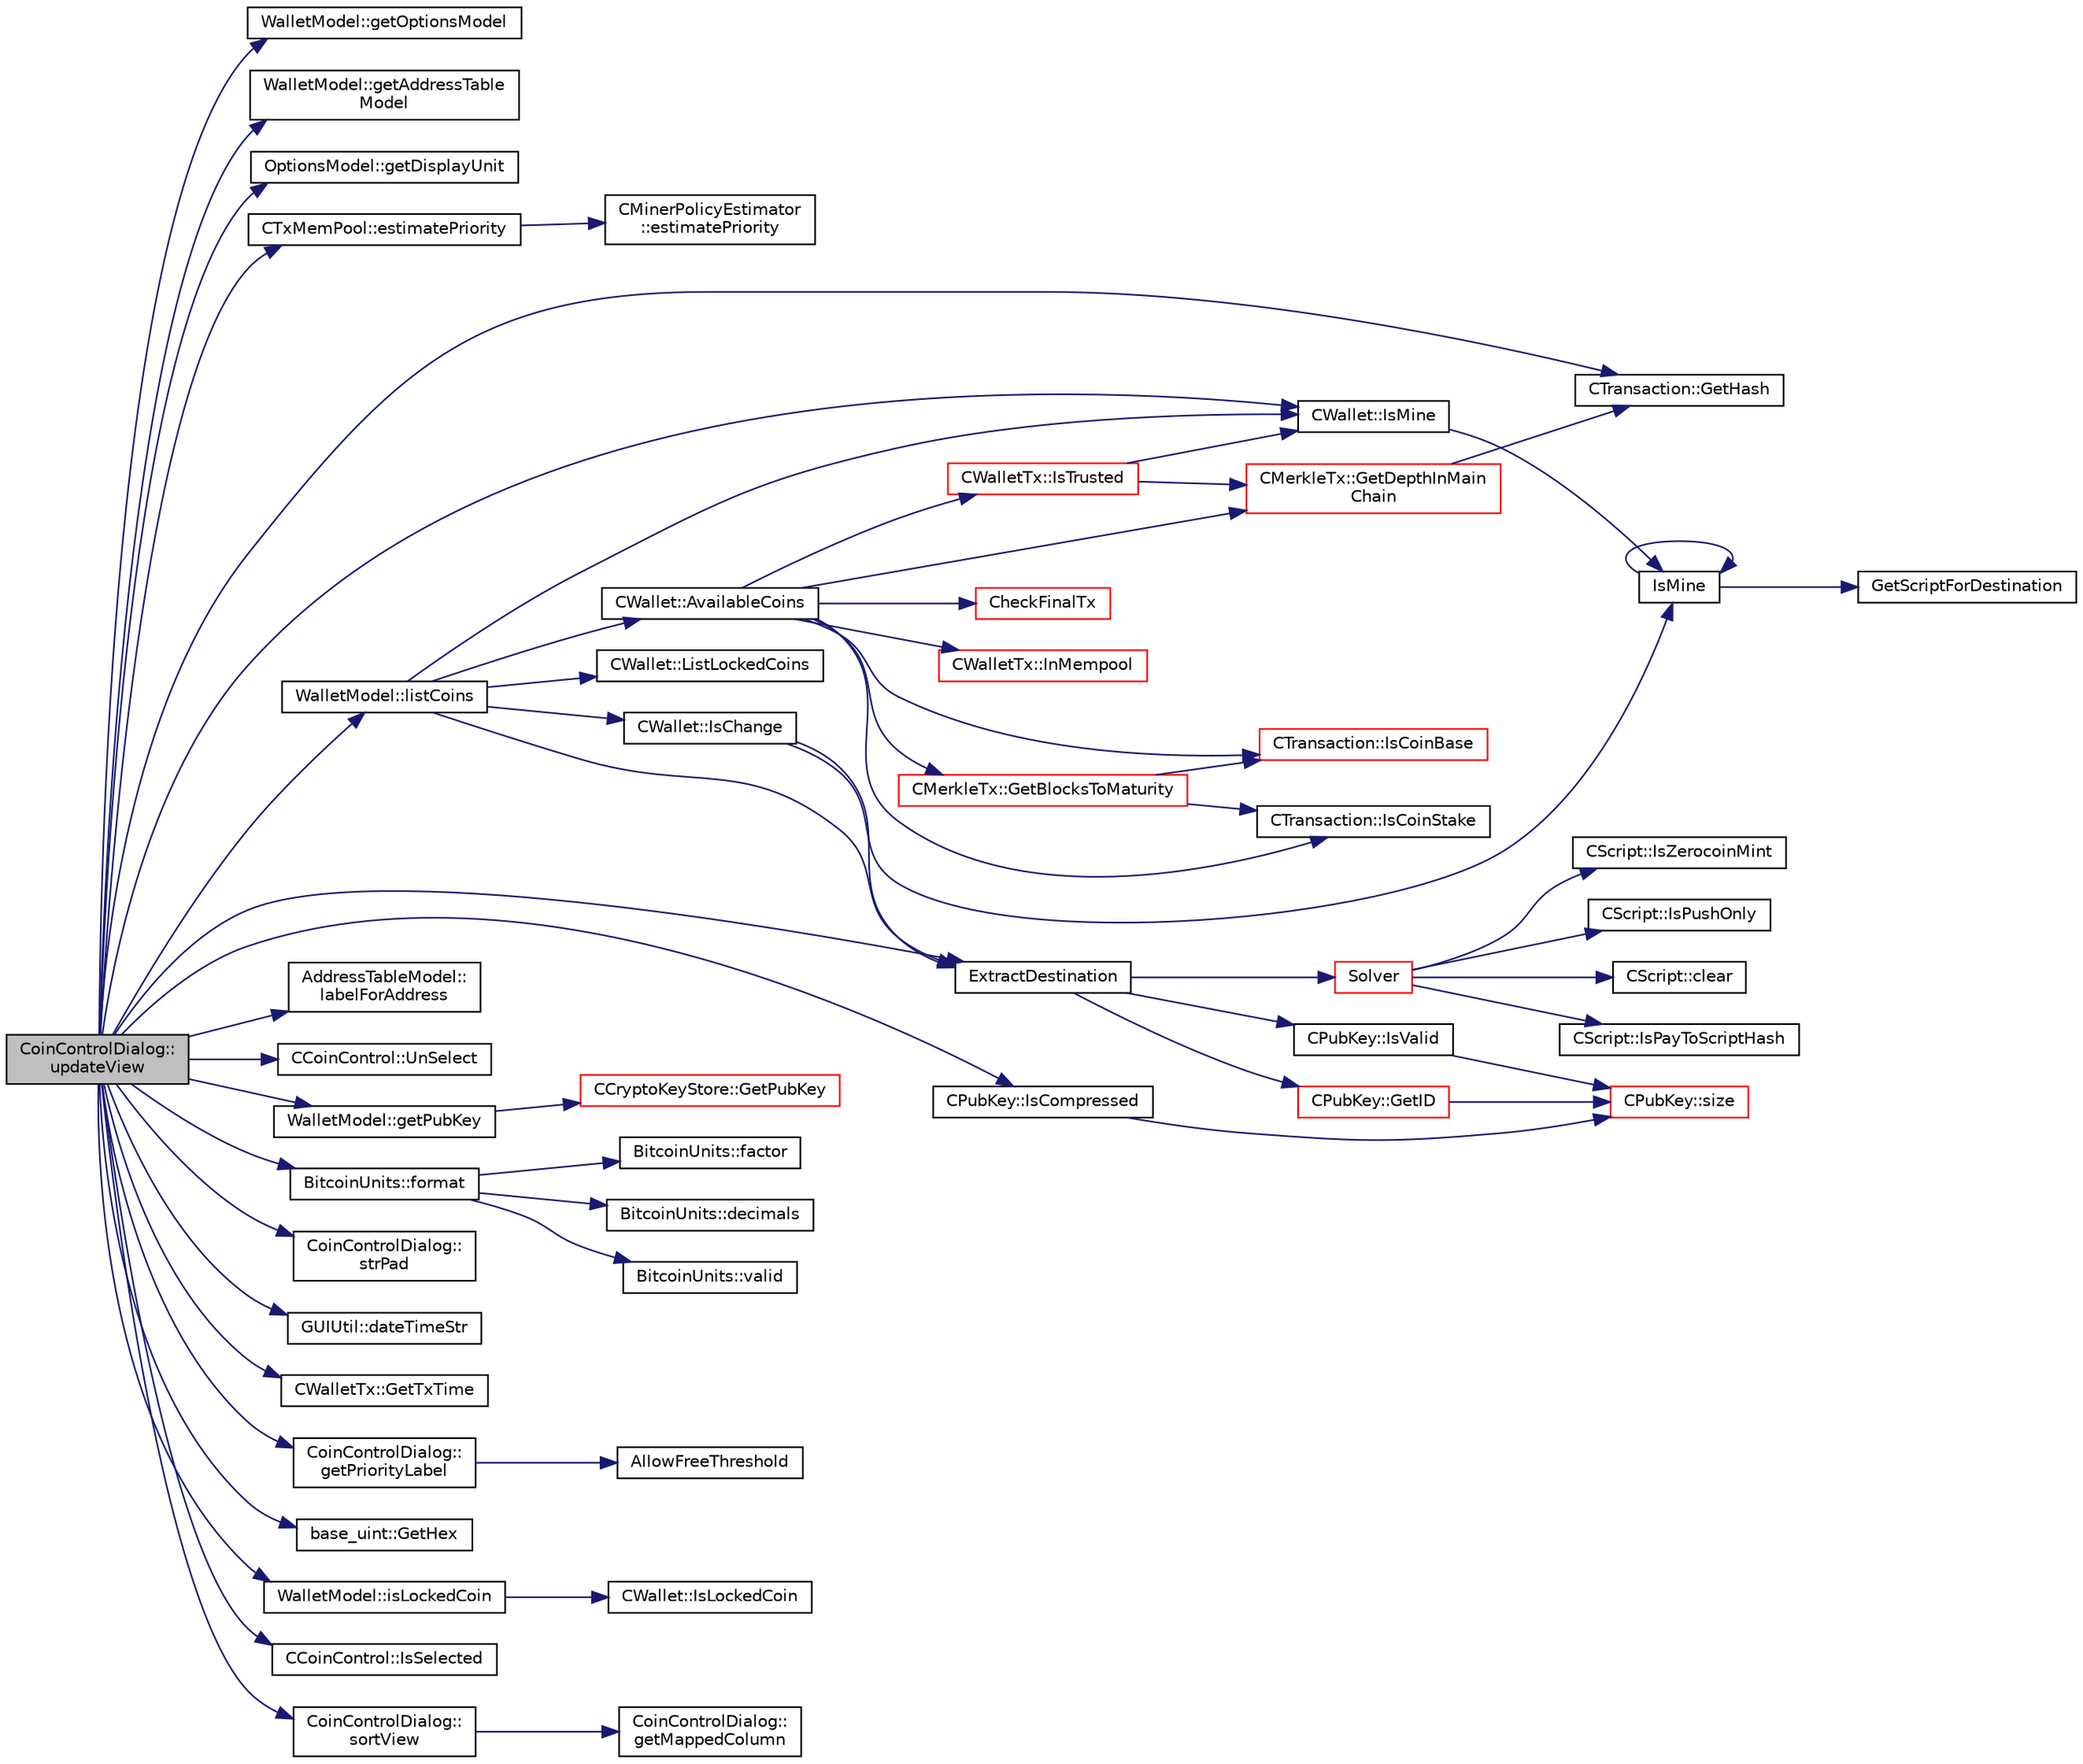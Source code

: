 digraph "CoinControlDialog::updateView"
{
  edge [fontname="Helvetica",fontsize="10",labelfontname="Helvetica",labelfontsize="10"];
  node [fontname="Helvetica",fontsize="10",shape=record];
  rankdir="LR";
  Node906 [label="CoinControlDialog::\lupdateView",height=0.2,width=0.4,color="black", fillcolor="grey75", style="filled", fontcolor="black"];
  Node906 -> Node907 [color="midnightblue",fontsize="10",style="solid",fontname="Helvetica"];
  Node907 [label="WalletModel::getOptionsModel",height=0.2,width=0.4,color="black", fillcolor="white", style="filled",URL="$class_wallet_model.html#a96d53e56b3f8f07537ea2523f7a7d300"];
  Node906 -> Node908 [color="midnightblue",fontsize="10",style="solid",fontname="Helvetica"];
  Node908 [label="WalletModel::getAddressTable\lModel",height=0.2,width=0.4,color="black", fillcolor="white", style="filled",URL="$class_wallet_model.html#a89ed202e2dbc04aaa70d72872b95b351"];
  Node906 -> Node909 [color="midnightblue",fontsize="10",style="solid",fontname="Helvetica"];
  Node909 [label="OptionsModel::getDisplayUnit",height=0.2,width=0.4,color="black", fillcolor="white", style="filled",URL="$class_options_model.html#a3b6e4d4ef42be3aaba315b8cd14f468e"];
  Node906 -> Node910 [color="midnightblue",fontsize="10",style="solid",fontname="Helvetica"];
  Node910 [label="CTxMemPool::estimatePriority",height=0.2,width=0.4,color="black", fillcolor="white", style="filled",URL="$class_c_tx_mem_pool.html#a225378304025c093d2dc5fcb754ade3b",tooltip="Estimate priority needed to get into the next nBlocks. "];
  Node910 -> Node911 [color="midnightblue",fontsize="10",style="solid",fontname="Helvetica"];
  Node911 [label="CMinerPolicyEstimator\l::estimatePriority",height=0.2,width=0.4,color="black", fillcolor="white", style="filled",URL="$class_c_miner_policy_estimator.html#ae9bb4813622680e6e3b48ea8c0ce41b6"];
  Node906 -> Node912 [color="midnightblue",fontsize="10",style="solid",fontname="Helvetica"];
  Node912 [label="WalletModel::listCoins",height=0.2,width=0.4,color="black", fillcolor="white", style="filled",URL="$class_wallet_model.html#ae5ce26bba42701b45de766ef11cc9a47"];
  Node912 -> Node913 [color="midnightblue",fontsize="10",style="solid",fontname="Helvetica"];
  Node913 [label="CWallet::AvailableCoins",height=0.2,width=0.4,color="black", fillcolor="white", style="filled",URL="$group___actions.html#ga8110e889be0f5915104e07bfe3839c68",tooltip="populate vCoins with vector of available COutputs. "];
  Node913 -> Node914 [color="midnightblue",fontsize="10",style="solid",fontname="Helvetica"];
  Node914 [label="CheckFinalTx",height=0.2,width=0.4,color="red", fillcolor="white", style="filled",URL="$main_8cpp.html#a7e254ea66e047c3d3ed0bedc5997fc4f",tooltip="Check if transaction will be final in the next block to be created. "];
  Node913 -> Node924 [color="midnightblue",fontsize="10",style="solid",fontname="Helvetica"];
  Node924 [label="CWalletTx::IsTrusted",height=0.2,width=0.4,color="red", fillcolor="white", style="filled",URL="$class_c_wallet_tx.html#a71efb0d5b5def8ae00a1d74b8741bfcb"];
  Node924 -> Node925 [color="midnightblue",fontsize="10",style="solid",fontname="Helvetica"];
  Node925 [label="CMerkleTx::GetDepthInMain\lChain",height=0.2,width=0.4,color="red", fillcolor="white", style="filled",URL="$class_c_merkle_tx.html#a5bf3a355593ecce5799de92d013149b1",tooltip="Return depth of transaction in blockchain: -1 : not in blockchain, and not in memory pool (conflicted..."];
  Node925 -> Node930 [color="midnightblue",fontsize="10",style="solid",fontname="Helvetica"];
  Node930 [label="CTransaction::GetHash",height=0.2,width=0.4,color="black", fillcolor="white", style="filled",URL="$class_c_transaction.html#a7efd1379de830341417c0bfa23a149aa"];
  Node924 -> Node941 [color="midnightblue",fontsize="10",style="solid",fontname="Helvetica"];
  Node941 [label="CWallet::IsMine",height=0.2,width=0.4,color="black", fillcolor="white", style="filled",URL="$group__map_wallet.html#ga4eada57edc1c443564b8cc9b853d955c"];
  Node941 -> Node938 [color="midnightblue",fontsize="10",style="solid",fontname="Helvetica"];
  Node938 [label="IsMine",height=0.2,width=0.4,color="black", fillcolor="white", style="filled",URL="$wallet__ismine_8cpp.html#adc59cf67d903c1ba1ef225561b85bfce"];
  Node938 -> Node939 [color="midnightblue",fontsize="10",style="solid",fontname="Helvetica"];
  Node939 [label="GetScriptForDestination",height=0.2,width=0.4,color="black", fillcolor="white", style="filled",URL="$standard_8cpp.html#ae40f28d3b46c21033f6ee1f1200d0321"];
  Node938 -> Node938 [color="midnightblue",fontsize="10",style="solid",fontname="Helvetica"];
  Node913 -> Node942 [color="midnightblue",fontsize="10",style="solid",fontname="Helvetica"];
  Node942 [label="CTransaction::IsCoinBase",height=0.2,width=0.4,color="red", fillcolor="white", style="filled",URL="$class_c_transaction.html#a96256e8ac1bf79ad9c057e48c41132dd"];
  Node913 -> Node946 [color="midnightblue",fontsize="10",style="solid",fontname="Helvetica"];
  Node946 [label="CTransaction::IsCoinStake",height=0.2,width=0.4,color="black", fillcolor="white", style="filled",URL="$class_c_transaction.html#ace4278a41a296d40dcf5fb2b9cf007ec"];
  Node913 -> Node947 [color="midnightblue",fontsize="10",style="solid",fontname="Helvetica"];
  Node947 [label="CMerkleTx::GetBlocksToMaturity",height=0.2,width=0.4,color="red", fillcolor="white", style="filled",URL="$class_c_merkle_tx.html#a69ebd437f7b44169659c3527fe73b6ab"];
  Node947 -> Node942 [color="midnightblue",fontsize="10",style="solid",fontname="Helvetica"];
  Node947 -> Node946 [color="midnightblue",fontsize="10",style="solid",fontname="Helvetica"];
  Node913 -> Node925 [color="midnightblue",fontsize="10",style="solid",fontname="Helvetica"];
  Node913 -> Node949 [color="midnightblue",fontsize="10",style="solid",fontname="Helvetica"];
  Node949 [label="CWalletTx::InMempool",height=0.2,width=0.4,color="red", fillcolor="white", style="filled",URL="$group__map_wallet.html#gae4af382e1eeba62ee7e84100c7234f23"];
  Node912 -> Node950 [color="midnightblue",fontsize="10",style="solid",fontname="Helvetica"];
  Node950 [label="CWallet::ListLockedCoins",height=0.2,width=0.4,color="black", fillcolor="white", style="filled",URL="$group___actions.html#ga41f4c77a0843692388f8b11d5fb88042"];
  Node912 -> Node941 [color="midnightblue",fontsize="10",style="solid",fontname="Helvetica"];
  Node912 -> Node951 [color="midnightblue",fontsize="10",style="solid",fontname="Helvetica"];
  Node951 [label="CWallet::IsChange",height=0.2,width=0.4,color="black", fillcolor="white", style="filled",URL="$group__map_wallet.html#gaba1c6108b7d2d3800dd487bab4c4c82e"];
  Node951 -> Node938 [color="midnightblue",fontsize="10",style="solid",fontname="Helvetica"];
  Node951 -> Node952 [color="midnightblue",fontsize="10",style="solid",fontname="Helvetica"];
  Node952 [label="ExtractDestination",height=0.2,width=0.4,color="black", fillcolor="white", style="filled",URL="$standard_8cpp.html#a951f7e601746ae076afdf3169ecca2fc"];
  Node952 -> Node953 [color="midnightblue",fontsize="10",style="solid",fontname="Helvetica"];
  Node953 [label="Solver",height=0.2,width=0.4,color="red", fillcolor="white", style="filled",URL="$standard_8cpp.html#a6ee6be50bff44464e905680c6fcee6dc",tooltip="Return public keys or hashes from scriptPubKey, for &#39;standard&#39; transaction types. ..."];
  Node953 -> Node954 [color="midnightblue",fontsize="10",style="solid",fontname="Helvetica"];
  Node954 [label="CScript::IsPayToScriptHash",height=0.2,width=0.4,color="black", fillcolor="white", style="filled",URL="$class_c_script.html#a0c3729c606d318923dc06f95d85a0971"];
  Node953 -> Node955 [color="midnightblue",fontsize="10",style="solid",fontname="Helvetica"];
  Node955 [label="CScript::IsZerocoinMint",height=0.2,width=0.4,color="black", fillcolor="white", style="filled",URL="$class_c_script.html#aadeaf93bd9c00abc9e20d082051adac8"];
  Node953 -> Node956 [color="midnightblue",fontsize="10",style="solid",fontname="Helvetica"];
  Node956 [label="CScript::IsPushOnly",height=0.2,width=0.4,color="black", fillcolor="white", style="filled",URL="$class_c_script.html#a090905f875fa5a40e616b319de8e973f",tooltip="Called by IsStandardTx and P2SH/BIP62 VerifyScript (which makes it consensus-critical). "];
  Node953 -> Node957 [color="midnightblue",fontsize="10",style="solid",fontname="Helvetica"];
  Node957 [label="CScript::clear",height=0.2,width=0.4,color="black", fillcolor="white", style="filled",URL="$class_c_script.html#a7b2baf842621f07c4939408acf63377c"];
  Node952 -> Node963 [color="midnightblue",fontsize="10",style="solid",fontname="Helvetica"];
  Node963 [label="CPubKey::IsValid",height=0.2,width=0.4,color="black", fillcolor="white", style="filled",URL="$class_c_pub_key.html#a4fa94293cf8577fd039b9a133f6c7f30"];
  Node963 -> Node964 [color="midnightblue",fontsize="10",style="solid",fontname="Helvetica"];
  Node964 [label="CPubKey::size",height=0.2,width=0.4,color="red", fillcolor="white", style="filled",URL="$class_c_pub_key.html#a6bb28fcf0a5f799c69f5b7269363b309",tooltip="Simple read-only vector-like interface to the pubkey data. "];
  Node952 -> Node966 [color="midnightblue",fontsize="10",style="solid",fontname="Helvetica"];
  Node966 [label="CPubKey::GetID",height=0.2,width=0.4,color="red", fillcolor="white", style="filled",URL="$class_c_pub_key.html#a2675f7e6f72eff68e7a5227289feb021",tooltip="Get the KeyID of this public key (hash of its serialization) "];
  Node966 -> Node964 [color="midnightblue",fontsize="10",style="solid",fontname="Helvetica"];
  Node912 -> Node952 [color="midnightblue",fontsize="10",style="solid",fontname="Helvetica"];
  Node906 -> Node973 [color="midnightblue",fontsize="10",style="solid",fontname="Helvetica"];
  Node973 [label="AddressTableModel::\llabelForAddress",height=0.2,width=0.4,color="black", fillcolor="white", style="filled",URL="$class_address_table_model.html#afcdbfc17ac480f5a57382cbcf096ccb3"];
  Node906 -> Node941 [color="midnightblue",fontsize="10",style="solid",fontname="Helvetica"];
  Node906 -> Node930 [color="midnightblue",fontsize="10",style="solid",fontname="Helvetica"];
  Node906 -> Node974 [color="midnightblue",fontsize="10",style="solid",fontname="Helvetica"];
  Node974 [label="CCoinControl::UnSelect",height=0.2,width=0.4,color="black", fillcolor="white", style="filled",URL="$class_c_coin_control.html#a7f9b8135840df5907bc49a4c5cb19ba4"];
  Node906 -> Node952 [color="midnightblue",fontsize="10",style="solid",fontname="Helvetica"];
  Node906 -> Node975 [color="midnightblue",fontsize="10",style="solid",fontname="Helvetica"];
  Node975 [label="WalletModel::getPubKey",height=0.2,width=0.4,color="black", fillcolor="white", style="filled",URL="$class_wallet_model.html#abe0b4462654768f301d1f758f7907ca2"];
  Node975 -> Node976 [color="midnightblue",fontsize="10",style="solid",fontname="Helvetica"];
  Node976 [label="CCryptoKeyStore::GetPubKey",height=0.2,width=0.4,color="red", fillcolor="white", style="filled",URL="$class_c_crypto_key_store.html#a20b474adfe6900bb36cd4fd6f9c31380"];
  Node906 -> Node984 [color="midnightblue",fontsize="10",style="solid",fontname="Helvetica"];
  Node984 [label="CPubKey::IsCompressed",height=0.2,width=0.4,color="black", fillcolor="white", style="filled",URL="$class_c_pub_key.html#a25f8b70340ad20ddab0f80ec4cee9396",tooltip="Check whether this is a compressed public key. "];
  Node984 -> Node964 [color="midnightblue",fontsize="10",style="solid",fontname="Helvetica"];
  Node906 -> Node985 [color="midnightblue",fontsize="10",style="solid",fontname="Helvetica"];
  Node985 [label="BitcoinUnits::format",height=0.2,width=0.4,color="black", fillcolor="white", style="filled",URL="$class_bitcoin_units.html#ab07437e5a788c80a82d75e3714bd3925",tooltip="Format as string. "];
  Node985 -> Node986 [color="midnightblue",fontsize="10",style="solid",fontname="Helvetica"];
  Node986 [label="BitcoinUnits::valid",height=0.2,width=0.4,color="black", fillcolor="white", style="filled",URL="$class_bitcoin_units.html#a81cbc41480adfb600dad79711d336e5f",tooltip="Is unit ID valid? "];
  Node985 -> Node987 [color="midnightblue",fontsize="10",style="solid",fontname="Helvetica"];
  Node987 [label="BitcoinUnits::factor",height=0.2,width=0.4,color="black", fillcolor="white", style="filled",URL="$class_bitcoin_units.html#ae967b9e6ecbb8f041bfe398d27533b09",tooltip="Number of Satoshis (1e-8) per unit. "];
  Node985 -> Node988 [color="midnightblue",fontsize="10",style="solid",fontname="Helvetica"];
  Node988 [label="BitcoinUnits::decimals",height=0.2,width=0.4,color="black", fillcolor="white", style="filled",URL="$class_bitcoin_units.html#a3f0fc21634520ea06c684ba0d7e25f2f",tooltip="Number of decimals left. "];
  Node906 -> Node989 [color="midnightblue",fontsize="10",style="solid",fontname="Helvetica"];
  Node989 [label="CoinControlDialog::\lstrPad",height=0.2,width=0.4,color="black", fillcolor="white", style="filled",URL="$class_coin_control_dialog.html#ac01c96c8a1a024c9ca35eda9ca297792"];
  Node906 -> Node990 [color="midnightblue",fontsize="10",style="solid",fontname="Helvetica"];
  Node990 [label="GUIUtil::dateTimeStr",height=0.2,width=0.4,color="black", fillcolor="white", style="filled",URL="$namespace_g_u_i_util.html#aae732a04fea25190081120bf0cc773e8"];
  Node906 -> Node991 [color="midnightblue",fontsize="10",style="solid",fontname="Helvetica"];
  Node991 [label="CWalletTx::GetTxTime",height=0.2,width=0.4,color="black", fillcolor="white", style="filled",URL="$group__map_wallet.html#gab94368cf0553687d8f1fec5d2aaa1457"];
  Node906 -> Node992 [color="midnightblue",fontsize="10",style="solid",fontname="Helvetica"];
  Node992 [label="CoinControlDialog::\lgetPriorityLabel",height=0.2,width=0.4,color="black", fillcolor="white", style="filled",URL="$class_coin_control_dialog.html#a82c553c068d383edb52e2c239642d8e4"];
  Node992 -> Node993 [color="midnightblue",fontsize="10",style="solid",fontname="Helvetica"];
  Node993 [label="AllowFreeThreshold",height=0.2,width=0.4,color="black", fillcolor="white", style="filled",URL="$txmempool_8h.html#a51bd4734f99121bdc24323fd5aebacc3"];
  Node906 -> Node994 [color="midnightblue",fontsize="10",style="solid",fontname="Helvetica"];
  Node994 [label="base_uint::GetHex",height=0.2,width=0.4,color="black", fillcolor="white", style="filled",URL="$classbase__uint.html#ae5e7b7481de91ebead20eebd5d685441"];
  Node906 -> Node995 [color="midnightblue",fontsize="10",style="solid",fontname="Helvetica"];
  Node995 [label="WalletModel::isLockedCoin",height=0.2,width=0.4,color="black", fillcolor="white", style="filled",URL="$class_wallet_model.html#abeea7ae42ec38ace2786b2e3d340f5a2"];
  Node995 -> Node996 [color="midnightblue",fontsize="10",style="solid",fontname="Helvetica"];
  Node996 [label="CWallet::IsLockedCoin",height=0.2,width=0.4,color="black", fillcolor="white", style="filled",URL="$group___actions.html#ga58abc6e61537f10bfb9429587ed29074"];
  Node906 -> Node997 [color="midnightblue",fontsize="10",style="solid",fontname="Helvetica"];
  Node997 [label="CCoinControl::IsSelected",height=0.2,width=0.4,color="black", fillcolor="white", style="filled",URL="$class_c_coin_control.html#adcd674d510015f3212e489ab6bd74067"];
  Node906 -> Node998 [color="midnightblue",fontsize="10",style="solid",fontname="Helvetica"];
  Node998 [label="CoinControlDialog::\lsortView",height=0.2,width=0.4,color="black", fillcolor="white", style="filled",URL="$class_coin_control_dialog.html#a9573211ed101522c9b4307a02b268e39"];
  Node998 -> Node999 [color="midnightblue",fontsize="10",style="solid",fontname="Helvetica"];
  Node999 [label="CoinControlDialog::\lgetMappedColumn",height=0.2,width=0.4,color="black", fillcolor="white", style="filled",URL="$class_coin_control_dialog.html#a12cc992d1d2c5ef33f42d89c7e3e9dad"];
}
